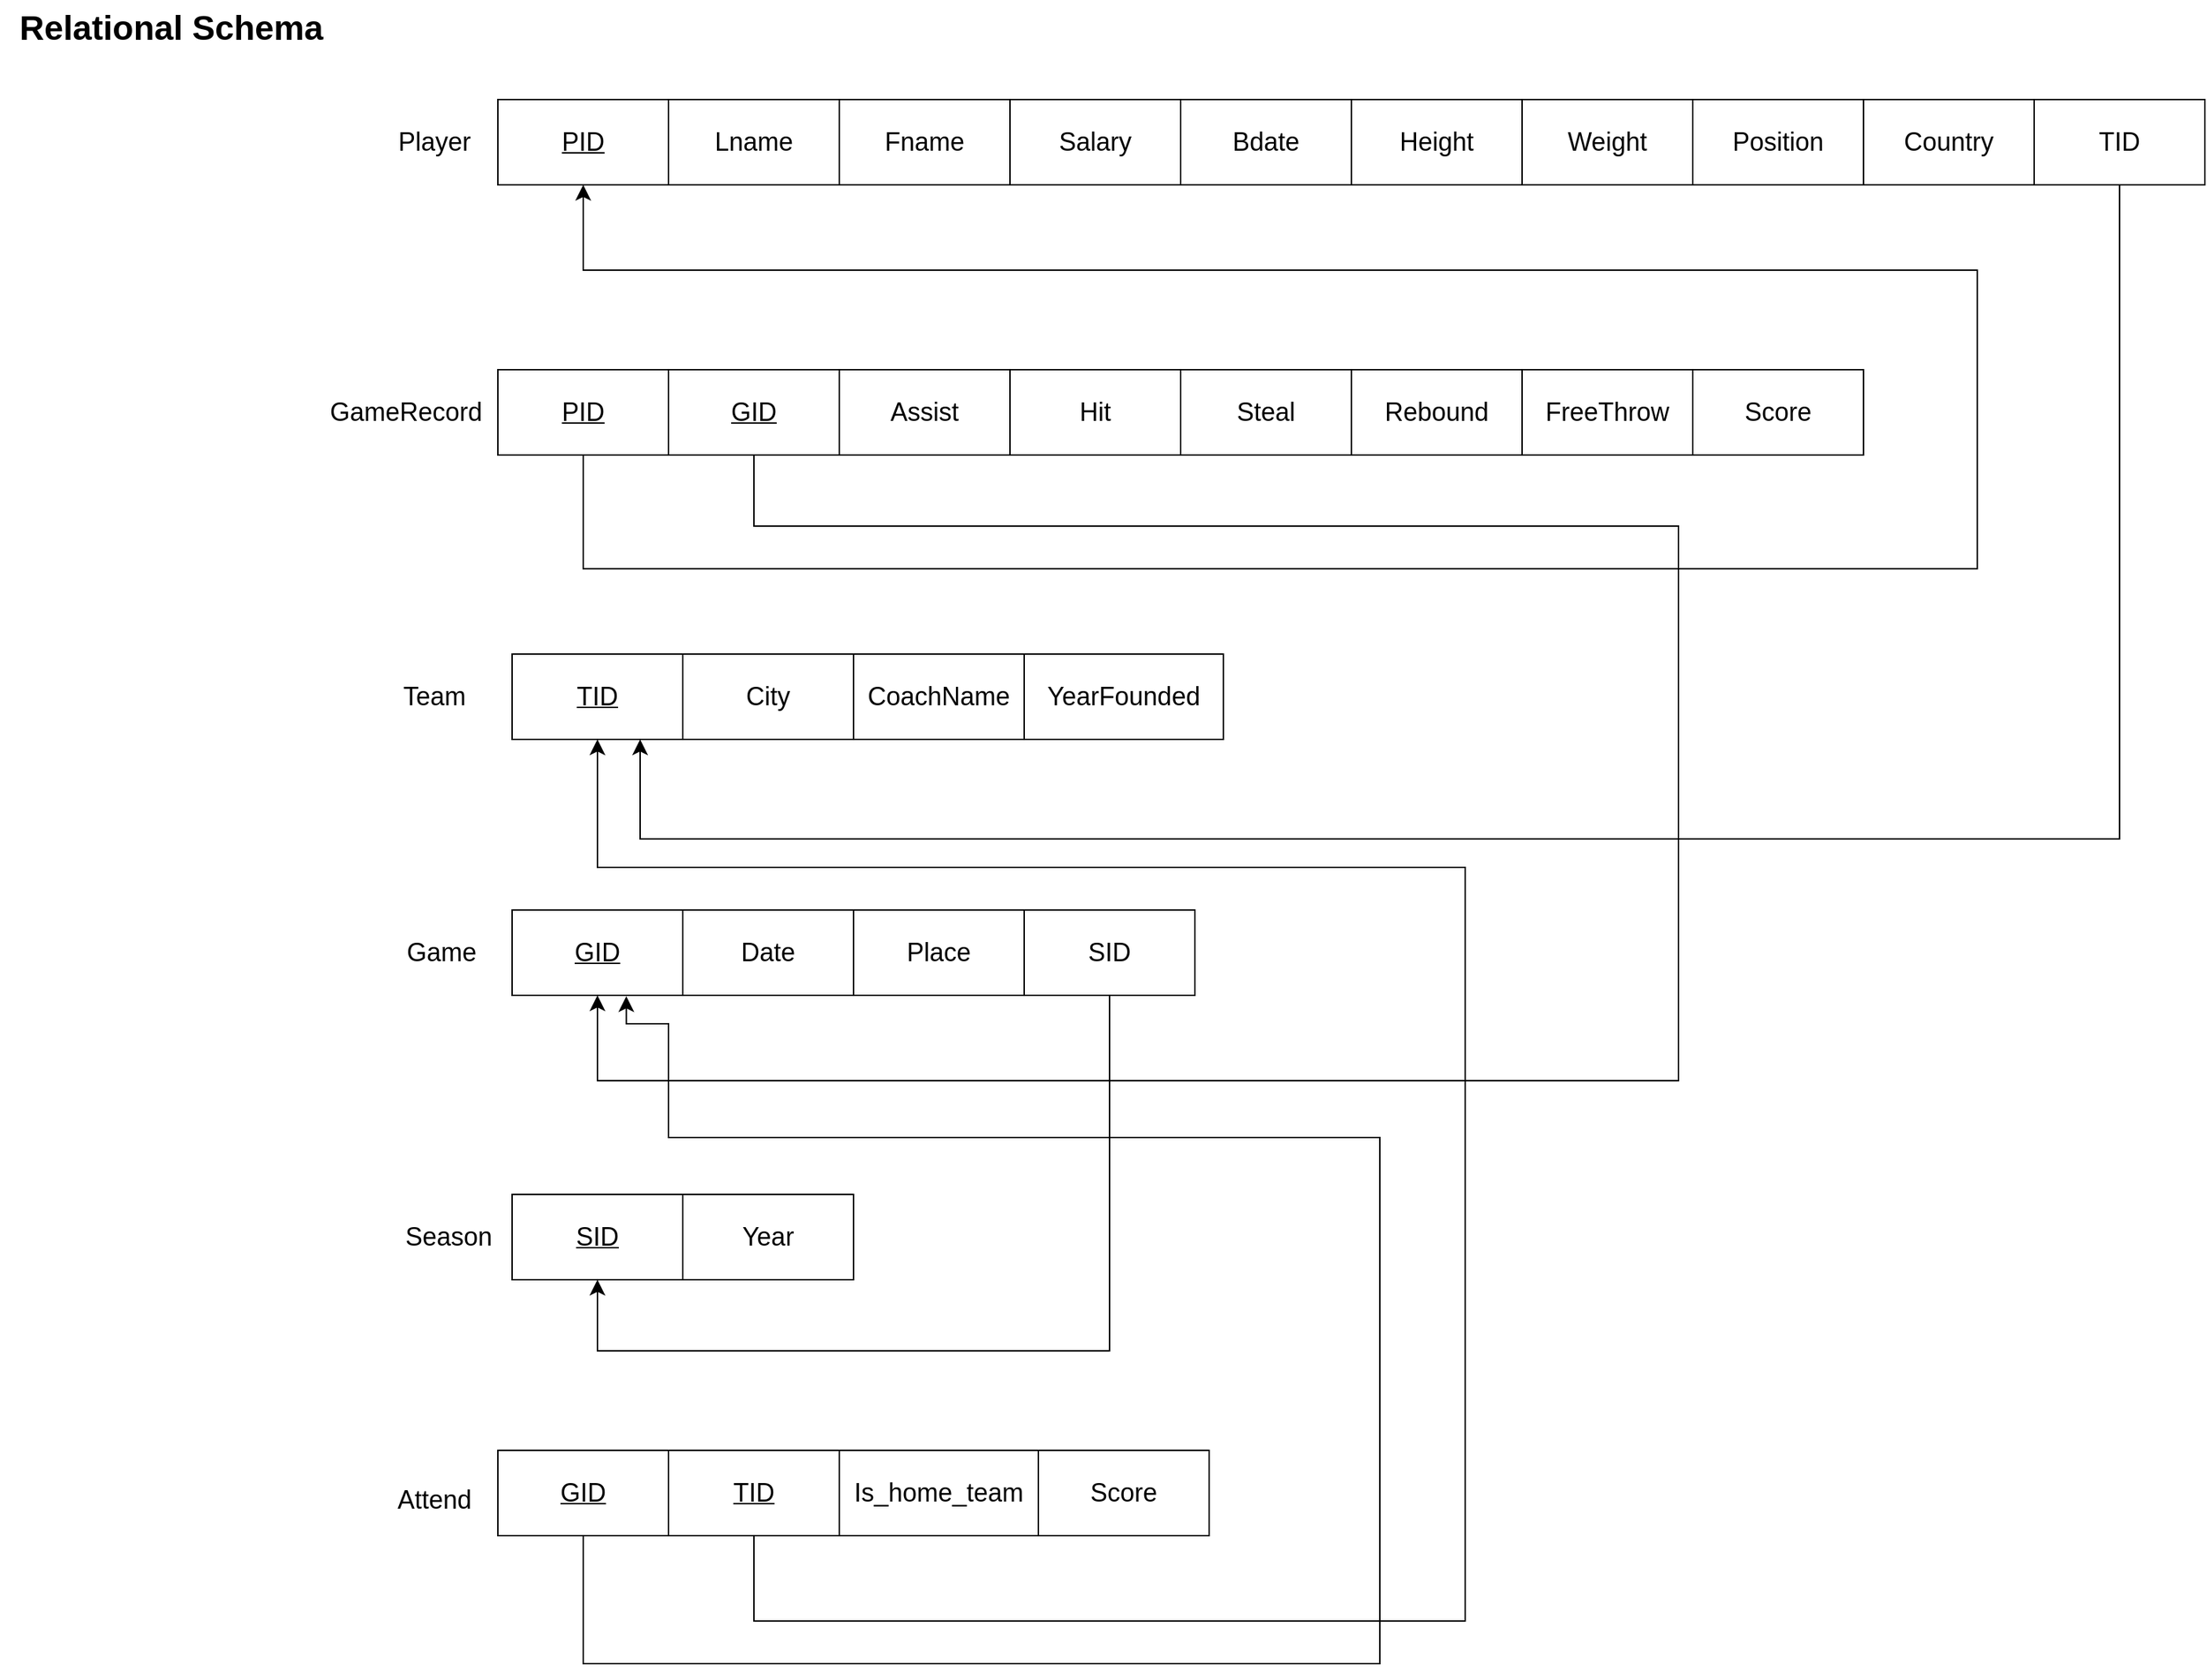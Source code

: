 <mxfile version="24.4.2" type="device">
  <diagram id="R2lEEEUBdFMjLlhIrx00" name="Page-1">
    <mxGraphModel dx="1876" dy="720" grid="1" gridSize="10" guides="1" tooltips="1" connect="1" arrows="1" fold="1" page="1" pageScale="1" pageWidth="850" pageHeight="1100" math="0" shadow="0" extFonts="Permanent Marker^https://fonts.googleapis.com/css?family=Permanent+Marker">
      <root>
        <mxCell id="0" />
        <mxCell id="1" parent="0" />
        <mxCell id="uIxwfPzpiajrzy3kSGXg-2" value="&lt;u style=&quot;font-size: 18px;&quot;&gt;&lt;font style=&quot;font-size: 18px;&quot;&gt;PID&lt;/font&gt;&lt;/u&gt;" style="rounded=0;whiteSpace=wrap;html=1;fontSize=18;" parent="1" vertex="1">
          <mxGeometry x="-40" y="110" width="120" height="60" as="geometry" />
        </mxCell>
        <mxCell id="uIxwfPzpiajrzy3kSGXg-3" value="&lt;font style=&quot;font-size: 18px;&quot;&gt;Lname&lt;/font&gt;" style="rounded=0;whiteSpace=wrap;html=1;fontSize=18;" parent="1" vertex="1">
          <mxGeometry x="80" y="110" width="120" height="60" as="geometry" />
        </mxCell>
        <mxCell id="uIxwfPzpiajrzy3kSGXg-4" value="Fname" style="rounded=0;whiteSpace=wrap;html=1;fontSize=18;" parent="1" vertex="1">
          <mxGeometry x="200" y="110" width="120" height="60" as="geometry" />
        </mxCell>
        <mxCell id="uIxwfPzpiajrzy3kSGXg-5" value="Salary" style="rounded=0;whiteSpace=wrap;html=1;fontSize=18;" parent="1" vertex="1">
          <mxGeometry x="320" y="110" width="120" height="60" as="geometry" />
        </mxCell>
        <mxCell id="uIxwfPzpiajrzy3kSGXg-6" value="&lt;font style=&quot;font-size: 18px;&quot;&gt;Player&lt;/font&gt;" style="text;html=1;align=center;verticalAlign=middle;resizable=0;points=[];autosize=1;strokeColor=none;fillColor=none;fontSize=18;" parent="1" vertex="1">
          <mxGeometry x="-120" y="120" width="70" height="40" as="geometry" />
        </mxCell>
        <mxCell id="uIxwfPzpiajrzy3kSGXg-7" value="Bdate" style="rounded=0;whiteSpace=wrap;html=1;fontSize=18;" parent="1" vertex="1">
          <mxGeometry x="440" y="110" width="120" height="60" as="geometry" />
        </mxCell>
        <mxCell id="uIxwfPzpiajrzy3kSGXg-11" value="Height" style="rounded=0;whiteSpace=wrap;html=1;fontSize=18;" parent="1" vertex="1">
          <mxGeometry x="560" y="110" width="120" height="60" as="geometry" />
        </mxCell>
        <mxCell id="uIxwfPzpiajrzy3kSGXg-12" value="Weight" style="rounded=0;whiteSpace=wrap;html=1;fontSize=18;" parent="1" vertex="1">
          <mxGeometry x="680" y="110" width="120" height="60" as="geometry" />
        </mxCell>
        <mxCell id="uIxwfPzpiajrzy3kSGXg-13" value="Position" style="rounded=0;whiteSpace=wrap;html=1;fontSize=18;" parent="1" vertex="1">
          <mxGeometry x="800" y="110" width="120" height="60" as="geometry" />
        </mxCell>
        <mxCell id="uIxwfPzpiajrzy3kSGXg-14" value="Country" style="rounded=0;whiteSpace=wrap;html=1;fontSize=18;" parent="1" vertex="1">
          <mxGeometry x="920" y="110" width="120" height="60" as="geometry" />
        </mxCell>
        <mxCell id="uIxwfPzpiajrzy3kSGXg-15" value="&lt;u style=&quot;font-size: 18px;&quot;&gt;PID&lt;/u&gt;" style="rounded=0;whiteSpace=wrap;html=1;fontSize=18;" parent="1" vertex="1">
          <mxGeometry x="-40" y="300" width="120" height="60" as="geometry" />
        </mxCell>
        <mxCell id="uIxwfPzpiajrzy3kSGXg-16" value="&lt;u style=&quot;font-size: 18px;&quot;&gt;GID&lt;/u&gt;" style="rounded=0;whiteSpace=wrap;html=1;fontSize=18;" parent="1" vertex="1">
          <mxGeometry x="80" y="300" width="120" height="60" as="geometry" />
        </mxCell>
        <mxCell id="uIxwfPzpiajrzy3kSGXg-17" value="Assist" style="rounded=0;whiteSpace=wrap;html=1;fontSize=18;" parent="1" vertex="1">
          <mxGeometry x="200" y="300" width="120" height="60" as="geometry" />
        </mxCell>
        <mxCell id="uIxwfPzpiajrzy3kSGXg-18" value="Hit" style="rounded=0;whiteSpace=wrap;html=1;fontSize=18;" parent="1" vertex="1">
          <mxGeometry x="320" y="300" width="120" height="60" as="geometry" />
        </mxCell>
        <mxCell id="uIxwfPzpiajrzy3kSGXg-19" value="&lt;font style=&quot;font-size: 18px;&quot;&gt;GameRecord&lt;/font&gt;" style="text;html=1;align=center;verticalAlign=middle;resizable=0;points=[];autosize=1;strokeColor=none;fillColor=none;" parent="1" vertex="1">
          <mxGeometry x="-170" y="310" width="130" height="40" as="geometry" />
        </mxCell>
        <mxCell id="uIxwfPzpiajrzy3kSGXg-20" value="Steal" style="rounded=0;whiteSpace=wrap;html=1;fontSize=18;" parent="1" vertex="1">
          <mxGeometry x="440" y="300" width="120" height="60" as="geometry" />
        </mxCell>
        <mxCell id="uIxwfPzpiajrzy3kSGXg-21" value="Rebound" style="rounded=0;whiteSpace=wrap;html=1;fontSize=18;" parent="1" vertex="1">
          <mxGeometry x="560" y="300" width="120" height="60" as="geometry" />
        </mxCell>
        <mxCell id="uIxwfPzpiajrzy3kSGXg-22" value="FreeThrow" style="rounded=0;whiteSpace=wrap;html=1;fontSize=18;" parent="1" vertex="1">
          <mxGeometry x="680" y="300" width="120" height="60" as="geometry" />
        </mxCell>
        <mxCell id="uIxwfPzpiajrzy3kSGXg-35" value="&lt;u style=&quot;font-size: 18px;&quot;&gt;TID&lt;/u&gt;" style="rounded=0;whiteSpace=wrap;html=1;fontSize=18;" parent="1" vertex="1">
          <mxGeometry x="-30" y="500" width="120" height="60" as="geometry" />
        </mxCell>
        <mxCell id="uIxwfPzpiajrzy3kSGXg-36" value="City" style="rounded=0;whiteSpace=wrap;html=1;fontSize=18;" parent="1" vertex="1">
          <mxGeometry x="90" y="500" width="120" height="60" as="geometry" />
        </mxCell>
        <mxCell id="uIxwfPzpiajrzy3kSGXg-37" value="CoachName" style="rounded=0;whiteSpace=wrap;html=1;fontSize=18;" parent="1" vertex="1">
          <mxGeometry x="210" y="500" width="120" height="60" as="geometry" />
        </mxCell>
        <mxCell id="uIxwfPzpiajrzy3kSGXg-38" value="YearFounded" style="rounded=0;whiteSpace=wrap;html=1;fontSize=18;" parent="1" vertex="1">
          <mxGeometry x="330" y="500" width="140" height="60" as="geometry" />
        </mxCell>
        <mxCell id="uIxwfPzpiajrzy3kSGXg-39" value="&lt;font style=&quot;font-size: 18px;&quot;&gt;Team&lt;/font&gt;" style="text;html=1;align=center;verticalAlign=middle;resizable=0;points=[];autosize=1;strokeColor=none;fillColor=none;fontSize=18;" parent="1" vertex="1">
          <mxGeometry x="-120" y="510" width="70" height="40" as="geometry" />
        </mxCell>
        <mxCell id="uIxwfPzpiajrzy3kSGXg-45" value="&lt;u style=&quot;font-size: 18px;&quot;&gt;GID&lt;/u&gt;" style="rounded=0;whiteSpace=wrap;html=1;fontSize=18;" parent="1" vertex="1">
          <mxGeometry x="-30" y="680" width="120" height="60" as="geometry" />
        </mxCell>
        <mxCell id="uIxwfPzpiajrzy3kSGXg-46" value="Date" style="rounded=0;whiteSpace=wrap;html=1;fontSize=18;" parent="1" vertex="1">
          <mxGeometry x="90" y="680" width="120" height="60" as="geometry" />
        </mxCell>
        <mxCell id="uIxwfPzpiajrzy3kSGXg-47" value="Place" style="rounded=0;whiteSpace=wrap;html=1;fontSize=18;" parent="1" vertex="1">
          <mxGeometry x="210" y="680" width="120" height="60" as="geometry" />
        </mxCell>
        <mxCell id="uIxwfPzpiajrzy3kSGXg-48" value="SID" style="rounded=0;whiteSpace=wrap;html=1;fontSize=18;" parent="1" vertex="1">
          <mxGeometry x="330" y="680" width="120" height="60" as="geometry" />
        </mxCell>
        <mxCell id="uIxwfPzpiajrzy3kSGXg-49" value="&lt;font style=&quot;font-size: 18px;&quot;&gt;Game&lt;/font&gt;" style="text;html=1;align=center;verticalAlign=middle;resizable=0;points=[];autosize=1;strokeColor=none;fillColor=none;fontSize=18;" parent="1" vertex="1">
          <mxGeometry x="-115" y="690" width="70" height="40" as="geometry" />
        </mxCell>
        <mxCell id="uIxwfPzpiajrzy3kSGXg-55" value="&lt;u style=&quot;font-size: 18px;&quot;&gt;SID&lt;/u&gt;" style="rounded=0;whiteSpace=wrap;html=1;fontSize=18;" parent="1" vertex="1">
          <mxGeometry x="-30" y="880" width="120" height="60" as="geometry" />
        </mxCell>
        <mxCell id="uIxwfPzpiajrzy3kSGXg-56" value="Year" style="rounded=0;whiteSpace=wrap;html=1;fontSize=18;" parent="1" vertex="1">
          <mxGeometry x="90" y="880" width="120" height="60" as="geometry" />
        </mxCell>
        <mxCell id="uIxwfPzpiajrzy3kSGXg-59" value="&lt;font style=&quot;font-size: 18px;&quot;&gt;Season&lt;/font&gt;" style="text;html=1;align=center;verticalAlign=middle;resizable=0;points=[];autosize=1;strokeColor=none;fillColor=none;fontSize=18;" parent="1" vertex="1">
          <mxGeometry x="-115" y="890" width="80" height="40" as="geometry" />
        </mxCell>
        <mxCell id="uIxwfPzpiajrzy3kSGXg-65" value="&lt;u style=&quot;font-size: 18px;&quot;&gt;GID&lt;/u&gt;" style="rounded=0;whiteSpace=wrap;html=1;fontSize=18;" parent="1" vertex="1">
          <mxGeometry x="-40" y="1060" width="120" height="60" as="geometry" />
        </mxCell>
        <mxCell id="uIxwfPzpiajrzy3kSGXg-66" value="&lt;u style=&quot;font-size: 18px;&quot;&gt;TID&lt;/u&gt;" style="rounded=0;whiteSpace=wrap;html=1;fontSize=18;" parent="1" vertex="1">
          <mxGeometry x="80" y="1060" width="120" height="60" as="geometry" />
        </mxCell>
        <mxCell id="uIxwfPzpiajrzy3kSGXg-67" value="Is_home_team" style="rounded=0;whiteSpace=wrap;html=1;fontSize=18;" parent="1" vertex="1">
          <mxGeometry x="200" y="1060" width="140" height="60" as="geometry" />
        </mxCell>
        <mxCell id="uIxwfPzpiajrzy3kSGXg-68" value="Score" style="rounded=0;whiteSpace=wrap;html=1;fontSize=18;" parent="1" vertex="1">
          <mxGeometry x="340" y="1060" width="120" height="60" as="geometry" />
        </mxCell>
        <mxCell id="uIxwfPzpiajrzy3kSGXg-69" value="&lt;font style=&quot;font-size: 18px;&quot;&gt;Attend&lt;/font&gt;" style="text;html=1;align=center;verticalAlign=middle;resizable=0;points=[];autosize=1;strokeColor=none;fillColor=none;fontSize=18;" parent="1" vertex="1">
          <mxGeometry x="-125" y="1075" width="80" height="40" as="geometry" />
        </mxCell>
        <mxCell id="uIxwfPzpiajrzy3kSGXg-85" value="" style="edgeStyle=segmentEdgeStyle;endArrow=classic;html=1;curved=0;rounded=0;endSize=8;startSize=8;entryX=0.5;entryY=1;entryDx=0;entryDy=0;exitX=0.5;exitY=1;exitDx=0;exitDy=0;fontSize=18;" parent="1" source="uIxwfPzpiajrzy3kSGXg-15" target="uIxwfPzpiajrzy3kSGXg-2" edge="1">
          <mxGeometry width="50" height="50" relative="1" as="geometry">
            <mxPoint x="240" y="310" as="sourcePoint" />
            <mxPoint x="290" y="260" as="targetPoint" />
            <Array as="points">
              <mxPoint x="20" y="440" />
              <mxPoint x="1000" y="440" />
              <mxPoint x="1000" y="230" />
              <mxPoint x="20" y="230" />
            </Array>
          </mxGeometry>
        </mxCell>
        <mxCell id="uIxwfPzpiajrzy3kSGXg-86" value="" style="edgeStyle=segmentEdgeStyle;endArrow=classic;html=1;curved=0;rounded=0;endSize=8;startSize=8;entryX=0.5;entryY=1;entryDx=0;entryDy=0;exitX=0.5;exitY=1;exitDx=0;exitDy=0;fontSize=18;" parent="1" source="uIxwfPzpiajrzy3kSGXg-66" target="uIxwfPzpiajrzy3kSGXg-35" edge="1">
          <mxGeometry width="50" height="50" relative="1" as="geometry">
            <mxPoint x="540" y="1150" as="sourcePoint" />
            <mxPoint x="110" y="660" as="targetPoint" />
            <Array as="points">
              <mxPoint x="140" y="1180" />
              <mxPoint x="640" y="1180" />
              <mxPoint x="640" y="650" />
              <mxPoint x="30" y="650" />
            </Array>
          </mxGeometry>
        </mxCell>
        <mxCell id="uIxwfPzpiajrzy3kSGXg-87" value="" style="edgeStyle=segmentEdgeStyle;endArrow=classic;html=1;curved=0;rounded=0;endSize=8;startSize=8;entryX=0.5;entryY=1;entryDx=0;entryDy=0;exitX=0.5;exitY=1;exitDx=0;exitDy=0;fontSize=18;" parent="1" source="uIxwfPzpiajrzy3kSGXg-16" target="uIxwfPzpiajrzy3kSGXg-45" edge="1">
          <mxGeometry width="50" height="50" relative="1" as="geometry">
            <mxPoint x="30" y="370" as="sourcePoint" />
            <mxPoint x="30" y="180" as="targetPoint" />
            <Array as="points">
              <mxPoint x="140" y="410" />
              <mxPoint x="790" y="410" />
              <mxPoint x="790" y="800" />
              <mxPoint x="30" y="800" />
            </Array>
          </mxGeometry>
        </mxCell>
        <mxCell id="uIxwfPzpiajrzy3kSGXg-88" value="" style="edgeStyle=segmentEdgeStyle;endArrow=classic;html=1;curved=0;rounded=0;endSize=8;startSize=8;entryX=0.5;entryY=1;entryDx=0;entryDy=0;exitX=0.5;exitY=1;exitDx=0;exitDy=0;fontSize=18;" parent="1" source="uIxwfPzpiajrzy3kSGXg-48" target="uIxwfPzpiajrzy3kSGXg-55" edge="1">
          <mxGeometry width="50" height="50" relative="1" as="geometry">
            <mxPoint x="320" y="545" as="sourcePoint" />
            <mxPoint x="210" y="925" as="targetPoint" />
            <Array as="points">
              <mxPoint x="390" y="990" />
              <mxPoint x="30" y="990" />
            </Array>
          </mxGeometry>
        </mxCell>
        <mxCell id="uIxwfPzpiajrzy3kSGXg-90" value="" style="edgeStyle=segmentEdgeStyle;endArrow=classic;html=1;curved=0;rounded=0;endSize=8;startSize=8;entryX=0.669;entryY=1.011;entryDx=0;entryDy=0;exitX=0.5;exitY=1;exitDx=0;exitDy=0;entryPerimeter=0;fontSize=18;" parent="1" source="uIxwfPzpiajrzy3kSGXg-65" target="uIxwfPzpiajrzy3kSGXg-45" edge="1">
          <mxGeometry width="50" height="50" relative="1" as="geometry">
            <mxPoint x="30" y="1140" as="sourcePoint" />
            <mxPoint x="40" y="760" as="targetPoint" />
            <Array as="points">
              <mxPoint x="20" y="1210" />
              <mxPoint x="580" y="1210" />
              <mxPoint x="580" y="840" />
              <mxPoint x="80" y="840" />
              <mxPoint x="80" y="760" />
              <mxPoint x="50" y="760" />
            </Array>
          </mxGeometry>
        </mxCell>
        <mxCell id="uIxwfPzpiajrzy3kSGXg-91" value="TID" style="rounded=0;whiteSpace=wrap;html=1;fontSize=18;" parent="1" vertex="1">
          <mxGeometry x="1040" y="110" width="120" height="60" as="geometry" />
        </mxCell>
        <mxCell id="uIxwfPzpiajrzy3kSGXg-92" value="" style="edgeStyle=segmentEdgeStyle;endArrow=classic;html=1;curved=0;rounded=0;endSize=8;startSize=8;entryX=0.75;entryY=1;entryDx=0;entryDy=0;exitX=0.5;exitY=1;exitDx=0;exitDy=0;fontSize=18;" parent="1" source="uIxwfPzpiajrzy3kSGXg-91" target="uIxwfPzpiajrzy3kSGXg-35" edge="1">
          <mxGeometry width="50" height="50" relative="1" as="geometry">
            <mxPoint x="710" y="900" as="sourcePoint" />
            <mxPoint x="600" y="340" as="targetPoint" />
            <Array as="points">
              <mxPoint x="1100" y="630" />
              <mxPoint x="60" y="630" />
            </Array>
          </mxGeometry>
        </mxCell>
        <mxCell id="uIxwfPzpiajrzy3kSGXg-93" value="&lt;font style=&quot;font-size: 24px;&quot;&gt;&lt;b&gt;Relational Schema&lt;/b&gt;&lt;/font&gt;" style="text;html=1;align=center;verticalAlign=middle;resizable=0;points=[];autosize=1;strokeColor=none;fillColor=none;" parent="1" vertex="1">
          <mxGeometry x="-390" y="40" width="240" height="40" as="geometry" />
        </mxCell>
        <mxCell id="eBMieuoR2ky231N-ZAj3-1" value="Score" style="rounded=0;whiteSpace=wrap;html=1;fontSize=18;" vertex="1" parent="1">
          <mxGeometry x="800" y="300" width="120" height="60" as="geometry" />
        </mxCell>
      </root>
    </mxGraphModel>
  </diagram>
</mxfile>
